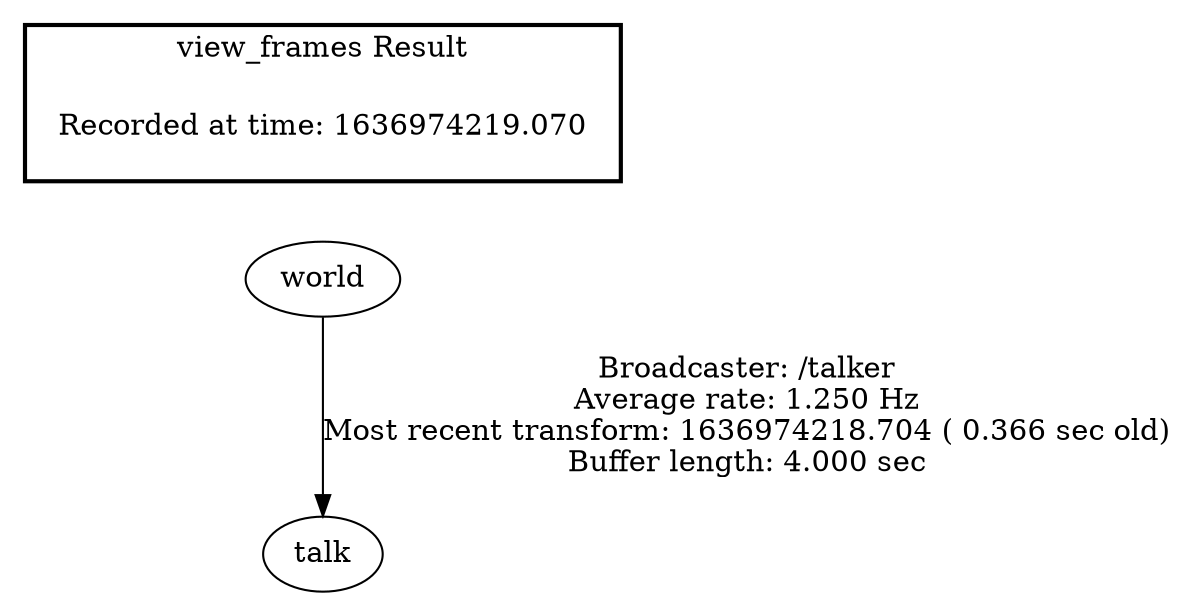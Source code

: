 digraph G {
"world" -> "talk"[label="Broadcaster: /talker\nAverage rate: 1.250 Hz\nMost recent transform: 1636974218.704 ( 0.366 sec old)\nBuffer length: 4.000 sec\n"];
edge [style=invis];
 subgraph cluster_legend { style=bold; color=black; label ="view_frames Result";
"Recorded at time: 1636974219.070"[ shape=plaintext ] ;
 }->"world";
}